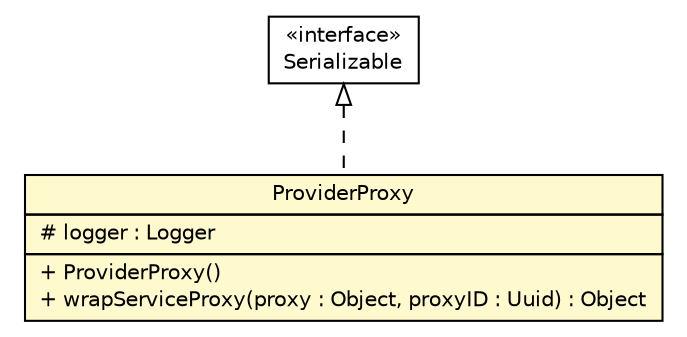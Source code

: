 #!/usr/local/bin/dot
#
# Class diagram 
# Generated by UMLGraph version R5_6 (http://www.umlgraph.org/)
#

digraph G {
	edge [fontname="Helvetica",fontsize=10,labelfontname="Helvetica",labelfontsize=10];
	node [fontname="Helvetica",fontsize=10,shape=plaintext];
	nodesep=0.25;
	ranksep=0.5;
	// sorcer.core.proxy.ProviderProxy
	c258054 [label=<<table title="sorcer.core.proxy.ProviderProxy" border="0" cellborder="1" cellspacing="0" cellpadding="2" port="p" bgcolor="lemonChiffon" href="./ProviderProxy.html">
		<tr><td><table border="0" cellspacing="0" cellpadding="1">
<tr><td align="center" balign="center"> ProviderProxy </td></tr>
		</table></td></tr>
		<tr><td><table border="0" cellspacing="0" cellpadding="1">
<tr><td align="left" balign="left"> # logger : Logger </td></tr>
		</table></td></tr>
		<tr><td><table border="0" cellspacing="0" cellpadding="1">
<tr><td align="left" balign="left"> + ProviderProxy() </td></tr>
<tr><td align="left" balign="left"> + wrapServiceProxy(proxy : Object, proxyID : Uuid) : Object </td></tr>
		</table></td></tr>
		</table>>, URL="./ProviderProxy.html", fontname="Helvetica", fontcolor="black", fontsize=10.0];
	//sorcer.core.proxy.ProviderProxy implements java.io.Serializable
	c258513:p -> c258054:p [dir=back,arrowtail=empty,style=dashed];
	// java.io.Serializable
	c258513 [label=<<table title="java.io.Serializable" border="0" cellborder="1" cellspacing="0" cellpadding="2" port="p" href="http://docs.oracle.com/javase/7/docs/api/java/io/Serializable.html">
		<tr><td><table border="0" cellspacing="0" cellpadding="1">
<tr><td align="center" balign="center"> &#171;interface&#187; </td></tr>
<tr><td align="center" balign="center"> Serializable </td></tr>
		</table></td></tr>
		</table>>, URL="http://docs.oracle.com/javase/7/docs/api/java/io/Serializable.html", fontname="Helvetica", fontcolor="black", fontsize=10.0];
}

